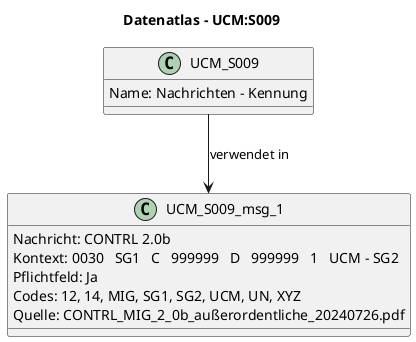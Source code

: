 @startuml
title Datenatlas – UCM:S009
class UCM_S009 {
  Name: Nachrichten - Kennung
}
class UCM_S009_msg_1 {
  Nachricht: CONTRL 2.0b
  Kontext: 0030   SG1   C   999999   D   999999   1   UCM - SG2
  Pflichtfeld: Ja
  Codes: 12, 14, MIG, SG1, SG2, UCM, UN, XYZ
  Quelle: CONTRL_MIG_2_0b_außerordentliche_20240726.pdf
}
UCM_S009 --> UCM_S009_msg_1 : verwendet in
@enduml